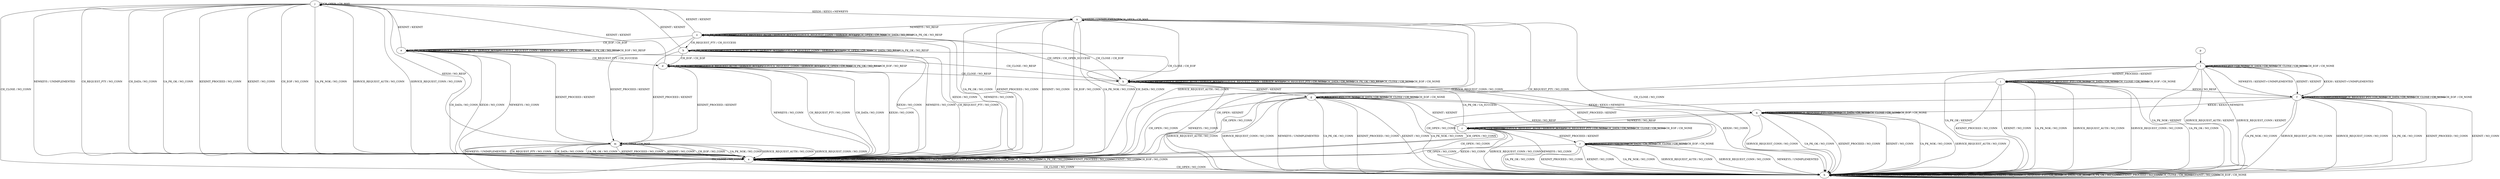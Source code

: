 digraph "" {
	graph ["Incoming time"=0.046335697174072266,
		"Outgoing time"=0.10979676246643066,
		Output="{'States': 18, 'Transitions': 222, 'Filename': '../results/ssh/DropBear-DropBear-yices-3.dot'}",
		Reference="{'States': 18, 'Transitions': 222, 'Filename': '../subjects/ssh/DropBear.dot'}",
		Solver=yices,
		Updated="{'States': 18, 'Transitions': 222, 'Filename': '../subjects/ssh/DropBear.dot'}",
		"f-measure"=1.0,
		precision=1.0,
		recall=1.0
	];
	a -> a	[key=0,
		label="UA_PK_NOK / NO_CONN"];
	a -> a	[key=1,
		label="KEX30 / NO_CONN"];
	a -> a	[key=2,
		label="SERVICE_REQUEST_AUTH / NO_CONN"];
	a -> a	[key=3,
		label="SERVICE_REQUEST_CONN / NO_CONN"];
	a -> a	[key=4,
		label="NEWKEYS / NO_CONN"];
	a -> a	[key=5,
		label="CH_REQUEST_PTY / NO_CONN"];
	a -> a	[key=6,
		label="CH_OPEN / CH_MAX"];
	a -> a	[key=7,
		label="CH_DATA / NO_CONN"];
	a -> a	[key=8,
		label="UA_PK_OK / NO_CONN"];
	a -> a	[key=9,
		label="KEXINIT_PROCEED / NO_CONN"];
	a -> a	[key=10,
		label="KEXINIT / NO_CONN"];
	a -> a	[key=11,
		label="CH_EOF / NO_CONN"];
	a -> h	[key=0,
		label="CH_CLOSE / NO_CONN"];
	b -> a	[key=0,
		label="KEX30 / NO_CONN"];
	b -> a	[key=1,
		label="NEWKEYS / NO_CONN"];
	b -> a	[key=2,
		label="CH_REQUEST_PTY / NO_CONN"];
	b -> b	[key=0,
		label="UA_PK_NOK / NO_RESP"];
	b -> b	[key=1,
		label="SERVICE_REQUEST_AUTH / SERVICE_ACCEPT"];
	b -> b	[key=2,
		label="SERVICE_REQUEST_CONN / SERVICE_ACCEPT"];
	b -> b	[key=3,
		label="CH_OPEN / CH_MAX"];
	b -> b	[key=4,
		label="CH_DATA / NO_RESP"];
	b -> b	[key=5,
		label="UA_PK_OK / NO_RESP"];
	b -> d	[key=0,
		label="CH_EOF / CH_EOF"];
	b -> j	[key=0,
		label="KEXINIT / KEXINIT"];
	b -> k	[key=0,
		label="CH_CLOSE / CH_EOF"];
	b -> m	[key=0,
		label="KEXINIT_PROCEED / KEXINIT"];
	c -> a	[key=0,
		label="CH_OPEN / NO_CONN"];
	c -> c	[key=0,
		label="UA_PK_NOK / UA_FAILURE"];
	c -> c	[key=1,
		label="SERVICE_REQUEST_AUTH / SERVICE_ACCEPT"];
	c -> c	[key=2,
		label="CH_REQUEST_PTY / CH_NONE"];
	c -> c	[key=3,
		label="CH_DATA / CH_NONE"];
	c -> c	[key=4,
		label="CH_CLOSE / CH_NONE"];
	c -> c	[key=5,
		label="CH_EOF / CH_NONE"];
	c -> g	[key=0,
		label="KEXINIT / KEXINIT"];
	c -> h	[key=0,
		label="KEX30 / NO_CONN"];
	c -> h	[key=1,
		label="SERVICE_REQUEST_CONN / NO_CONN"];
	c -> h	[key=2,
		label="NEWKEYS / NO_CONN"];
	c -> k	[key=0,
		label="UA_PK_OK / UA_SUCCESS"];
	c -> r	[key=0,
		label="KEXINIT_PROCEED / KEXINIT"];
	d -> a	[key=0,
		label="KEX30 / NO_CONN"];
	d -> a	[key=1,
		label="NEWKEYS / NO_CONN"];
	d -> a	[key=2,
		label="CH_REQUEST_PTY / NO_CONN"];
	d -> a	[key=3,
		label="CH_DATA / NO_CONN"];
	d -> d	[key=0,
		label="UA_PK_NOK / NO_RESP"];
	d -> d	[key=1,
		label="SERVICE_REQUEST_AUTH / SERVICE_ACCEPT"];
	d -> d	[key=2,
		label="SERVICE_REQUEST_CONN / SERVICE_ACCEPT"];
	d -> d	[key=3,
		label="CH_OPEN / CH_MAX"];
	d -> d	[key=4,
		label="UA_PK_OK / NO_RESP"];
	d -> d	[key=5,
		label="CH_EOF / NO_RESP"];
	d -> j	[key=0,
		label="KEXINIT / KEXINIT"];
	d -> k	[key=0,
		label="CH_CLOSE / NO_RESP"];
	d -> m	[key=0,
		label="KEXINIT_PROCEED / KEXINIT"];
	e -> a	[key=0,
		label="KEX30 / NO_CONN"];
	e -> a	[key=1,
		label="NEWKEYS / NO_CONN"];
	e -> a	[key=2,
		label="CH_DATA / NO_CONN"];
	e -> d	[key=0,
		label="CH_REQUEST_PTY / CH_SUCCESS"];
	e -> e	[key=0,
		label="UA_PK_NOK / NO_RESP"];
	e -> e	[key=1,
		label="SERVICE_REQUEST_AUTH / SERVICE_ACCEPT"];
	e -> e	[key=2,
		label="SERVICE_REQUEST_CONN / SERVICE_ACCEPT"];
	e -> e	[key=3,
		label="CH_OPEN / CH_MAX"];
	e -> e	[key=4,
		label="UA_PK_OK / NO_RESP"];
	e -> e	[key=5,
		label="CH_EOF / NO_RESP"];
	e -> j	[key=0,
		label="KEXINIT / KEXINIT"];
	e -> k	[key=0,
		label="CH_CLOSE / NO_RESP"];
	e -> m	[key=0,
		label="KEXINIT_PROCEED / KEXINIT"];
	f -> a	[key=0,
		label="CH_OPEN / NO_CONN"];
	f -> f	[key=0,
		label="NEWKEYS / UNIMPLEMENTED"];
	f -> f	[key=1,
		label="CH_REQUEST_PTY / CH_NONE"];
	f -> f	[key=2,
		label="CH_DATA / CH_NONE"];
	f -> f	[key=3,
		label="CH_CLOSE / CH_NONE"];
	f -> f	[key=4,
		label="CH_EOF / CH_NONE"];
	f -> h	[key=0,
		label="UA_PK_NOK / NO_CONN"];
	f -> h	[key=1,
		label="SERVICE_REQUEST_AUTH / NO_CONN"];
	f -> h	[key=2,
		label="SERVICE_REQUEST_CONN / NO_CONN"];
	f -> h	[key=3,
		label="UA_PK_OK / NO_CONN"];
	f -> h	[key=4,
		label="KEXINIT_PROCEED / NO_CONN"];
	f -> h	[key=5,
		label="KEXINIT / NO_CONN"];
	f -> q	[key=0,
		label="KEX30 / KEX31+NEWKEYS"];
	g -> a	[key=0,
		label="CH_OPEN / NO_CONN"];
	g -> g	[key=0,
		label="CH_REQUEST_PTY / CH_NONE"];
	g -> g	[key=1,
		label="CH_DATA / CH_NONE"];
	g -> g	[key=2,
		label="CH_CLOSE / CH_NONE"];
	g -> g	[key=3,
		label="CH_EOF / CH_NONE"];
	g -> h	[key=0,
		label="UA_PK_NOK / NO_CONN"];
	g -> h	[key=1,
		label="SERVICE_REQUEST_AUTH / NO_CONN"];
	g -> h	[key=2,
		label="SERVICE_REQUEST_CONN / NO_CONN"];
	g -> h	[key=3,
		label="NEWKEYS / UNIMPLEMENTED"];
	g -> h	[key=4,
		label="UA_PK_OK / NO_CONN"];
	g -> h	[key=5,
		label="KEXINIT_PROCEED / NO_CONN"];
	g -> h	[key=6,
		label="KEXINIT / NO_CONN"];
	g -> q	[key=0,
		label="KEX30 / KEX31+NEWKEYS"];
	h -> a	[key=0,
		label="CH_OPEN / NO_CONN"];
	h -> h	[key=0,
		label="UA_PK_NOK / NO_CONN"];
	h -> h	[key=1,
		label="KEX30 / NO_CONN"];
	h -> h	[key=2,
		label="SERVICE_REQUEST_AUTH / NO_CONN"];
	h -> h	[key=3,
		label="SERVICE_REQUEST_CONN / NO_CONN"];
	h -> h	[key=4,
		label="NEWKEYS / NO_CONN"];
	h -> h	[key=5,
		label="CH_REQUEST_PTY / CH_NONE"];
	h -> h	[key=6,
		label="CH_DATA / CH_NONE"];
	h -> h	[key=7,
		label="UA_PK_OK / NO_CONN"];
	h -> h	[key=8,
		label="KEXINIT_PROCEED / NO_CONN"];
	h -> h	[key=9,
		label="CH_CLOSE / CH_NONE"];
	h -> h	[key=10,
		label="KEXINIT / NO_CONN"];
	h -> h	[key=11,
		label="CH_EOF / CH_NONE"];
	i -> a	[key=0,
		label="CH_OPEN / NO_CONN"];
	i -> f	[key=0,
		label="KEX30 / NO_RESP"];
	i -> h	[key=0,
		label="UA_PK_NOK / NO_CONN"];
	i -> h	[key=1,
		label="SERVICE_REQUEST_AUTH / NO_CONN"];
	i -> h	[key=2,
		label="SERVICE_REQUEST_CONN / NO_CONN"];
	i -> h	[key=3,
		label="UA_PK_OK / NO_CONN"];
	i -> h	[key=4,
		label="KEXINIT_PROCEED / NO_CONN"];
	i -> h	[key=5,
		label="KEXINIT / NO_CONN"];
	i -> i	[key=0,
		label="NEWKEYS / UNIMPLEMENTED"];
	i -> i	[key=1,
		label="CH_REQUEST_PTY / CH_NONE"];
	i -> i	[key=2,
		label="CH_DATA / CH_NONE"];
	i -> i	[key=3,
		label="CH_CLOSE / CH_NONE"];
	i -> i	[key=4,
		label="CH_EOF / CH_NONE"];
	j -> a	[key=0,
		label="UA_PK_NOK / NO_CONN"];
	j -> a	[key=1,
		label="SERVICE_REQUEST_AUTH / NO_CONN"];
	j -> a	[key=2,
		label="SERVICE_REQUEST_CONN / NO_CONN"];
	j -> a	[key=3,
		label="NEWKEYS / UNIMPLEMENTED"];
	j -> a	[key=4,
		label="CH_REQUEST_PTY / NO_CONN"];
	j -> a	[key=5,
		label="CH_DATA / NO_CONN"];
	j -> a	[key=6,
		label="UA_PK_OK / NO_CONN"];
	j -> a	[key=7,
		label="KEXINIT_PROCEED / NO_CONN"];
	j -> a	[key=8,
		label="KEXINIT / NO_CONN"];
	j -> a	[key=9,
		label="CH_EOF / NO_CONN"];
	j -> h	[key=0,
		label="CH_CLOSE / NO_CONN"];
	j -> j	[key=0,
		label="CH_OPEN / CH_MAX"];
	j -> n	[key=0,
		label="KEX30 / KEX31+NEWKEYS"];
	k -> g	[key=0,
		label="KEXINIT / KEXINIT"];
	k -> h	[key=0,
		label="KEX30 / NO_CONN"];
	k -> h	[key=1,
		label="NEWKEYS / NO_CONN"];
	k -> k	[key=0,
		label="UA_PK_NOK / NO_RESP"];
	k -> k	[key=1,
		label="SERVICE_REQUEST_AUTH / SERVICE_ACCEPT"];
	k -> k	[key=2,
		label="SERVICE_REQUEST_CONN / SERVICE_ACCEPT"];
	k -> k	[key=3,
		label="CH_REQUEST_PTY / CH_NONE"];
	k -> k	[key=4,
		label="CH_DATA / CH_NONE"];
	k -> k	[key=5,
		label="UA_PK_OK / NO_RESP"];
	k -> k	[key=6,
		label="CH_CLOSE / CH_NONE"];
	k -> k	[key=7,
		label="CH_EOF / CH_NONE"];
	k -> o	[key=0,
		label="CH_OPEN / CH_OPEN_SUCCESS"];
	k -> r	[key=0,
		label="KEXINIT_PROCEED / KEXINIT"];
	l -> a	[key=0,
		label="CH_OPEN / KEXINIT"];
	l -> f	[key=0,
		label="KEX30 / KEXINIT+UNIMPLEMENTED"];
	l -> f	[key=1,
		label="NEWKEYS / KEXINIT+UNIMPLEMENTED"];
	l -> f	[key=2,
		label="KEXINIT / KEXINIT"];
	l -> h	[key=0,
		label="UA_PK_NOK / KEXINIT"];
	l -> h	[key=1,
		label="SERVICE_REQUEST_AUTH / KEXINIT"];
	l -> h	[key=2,
		label="SERVICE_REQUEST_CONN / KEXINIT"];
	l -> h	[key=3,
		label="UA_PK_OK / KEXINIT"];
	l -> i	[key=0,
		label="KEXINIT_PROCEED / KEXINIT"];
	l -> l	[key=0,
		label="CH_REQUEST_PTY / CH_NONE"];
	l -> l	[key=1,
		label="CH_DATA / CH_NONE"];
	l -> l	[key=2,
		label="CH_CLOSE / CH_NONE"];
	l -> l	[key=3,
		label="CH_EOF / CH_NONE"];
	m -> a	[key=0,
		label="UA_PK_NOK / NO_CONN"];
	m -> a	[key=1,
		label="SERVICE_REQUEST_AUTH / NO_CONN"];
	m -> a	[key=2,
		label="SERVICE_REQUEST_CONN / NO_CONN"];
	m -> a	[key=3,
		label="NEWKEYS / UNIMPLEMENTED"];
	m -> a	[key=4,
		label="CH_REQUEST_PTY / NO_CONN"];
	m -> a	[key=5,
		label="CH_DATA / NO_CONN"];
	m -> a	[key=6,
		label="UA_PK_OK / NO_CONN"];
	m -> a	[key=7,
		label="KEXINIT_PROCEED / NO_CONN"];
	m -> a	[key=8,
		label="KEXINIT / NO_CONN"];
	m -> a	[key=9,
		label="CH_EOF / NO_CONN"];
	m -> h	[key=0,
		label="CH_CLOSE / NO_CONN"];
	m -> j	[key=0,
		label="KEX30 / NO_RESP"];
	m -> m	[key=0,
		label="CH_OPEN / CH_MAX"];
	n -> a	[key=0,
		label="UA_PK_NOK / NO_CONN"];
	n -> a	[key=1,
		label="SERVICE_REQUEST_AUTH / NO_CONN"];
	n -> a	[key=2,
		label="SERVICE_REQUEST_CONN / NO_CONN"];
	n -> a	[key=3,
		label="CH_REQUEST_PTY / NO_CONN"];
	n -> a	[key=4,
		label="CH_DATA / NO_CONN"];
	n -> a	[key=5,
		label="UA_PK_OK / NO_CONN"];
	n -> a	[key=6,
		label="KEXINIT_PROCEED / NO_CONN"];
	n -> a	[key=7,
		label="KEXINIT / NO_CONN"];
	n -> a	[key=8,
		label="CH_EOF / NO_CONN"];
	n -> h	[key=0,
		label="CH_CLOSE / NO_CONN"];
	n -> n	[key=0,
		label="KEX30 / UNIMPLEMENTED"];
	n -> n	[key=1,
		label="CH_OPEN / CH_MAX"];
	n -> o	[key=0,
		label="NEWKEYS / NO_RESP"];
	o -> a	[key=0,
		label="KEX30 / NO_CONN"];
	o -> a	[key=1,
		label="NEWKEYS / NO_CONN"];
	o -> b	[key=0,
		label="CH_REQUEST_PTY / CH_SUCCESS"];
	o -> e	[key=0,
		label="CH_EOF / CH_EOF"];
	o -> j	[key=0,
		label="KEXINIT / KEXINIT"];
	o -> k	[key=0,
		label="CH_CLOSE / CH_EOF"];
	o -> m	[key=0,
		label="KEXINIT_PROCEED / KEXINIT"];
	o -> o	[key=0,
		label="UA_PK_NOK / NO_RESP"];
	o -> o	[key=1,
		label="SERVICE_REQUEST_AUTH / SERVICE_ACCEPT"];
	o -> o	[key=2,
		label="SERVICE_REQUEST_CONN / SERVICE_ACCEPT"];
	o -> o	[key=3,
		label="CH_OPEN / CH_MAX"];
	o -> o	[key=4,
		label="CH_DATA / NO_RESP"];
	o -> o	[key=5,
		label="UA_PK_OK / NO_RESP"];
	p -> l	[key=0];
	q -> a	[key=0,
		label="CH_OPEN / NO_CONN"];
	q -> c	[key=0,
		label="NEWKEYS / NO_RESP"];
	q -> h	[key=0,
		label="UA_PK_NOK / NO_CONN"];
	q -> h	[key=1,
		label="SERVICE_REQUEST_AUTH / NO_CONN"];
	q -> h	[key=2,
		label="SERVICE_REQUEST_CONN / NO_CONN"];
	q -> h	[key=3,
		label="UA_PK_OK / NO_CONN"];
	q -> h	[key=4,
		label="KEXINIT_PROCEED / NO_CONN"];
	q -> h	[key=5,
		label="KEXINIT / NO_CONN"];
	q -> q	[key=0,
		label="KEX30 / UNIMPLEMENTED"];
	q -> q	[key=1,
		label="CH_REQUEST_PTY / CH_NONE"];
	q -> q	[key=2,
		label="CH_DATA / CH_NONE"];
	q -> q	[key=3,
		label="CH_CLOSE / CH_NONE"];
	q -> q	[key=4,
		label="CH_EOF / CH_NONE"];
	r -> a	[key=0,
		label="CH_OPEN / NO_CONN"];
	r -> g	[key=0,
		label="KEX30 / NO_RESP"];
	r -> h	[key=0,
		label="UA_PK_NOK / NO_CONN"];
	r -> h	[key=1,
		label="SERVICE_REQUEST_AUTH / NO_CONN"];
	r -> h	[key=2,
		label="SERVICE_REQUEST_CONN / NO_CONN"];
	r -> h	[key=3,
		label="NEWKEYS / UNIMPLEMENTED"];
	r -> h	[key=4,
		label="UA_PK_OK / NO_CONN"];
	r -> h	[key=5,
		label="KEXINIT_PROCEED / NO_CONN"];
	r -> h	[key=6,
		label="KEXINIT / NO_CONN"];
	r -> r	[key=0,
		label="CH_REQUEST_PTY / CH_NONE"];
	r -> r	[key=1,
		label="CH_DATA / CH_NONE"];
	r -> r	[key=2,
		label="CH_CLOSE / CH_NONE"];
	r -> r	[key=3,
		label="CH_EOF / CH_NONE"];
}
